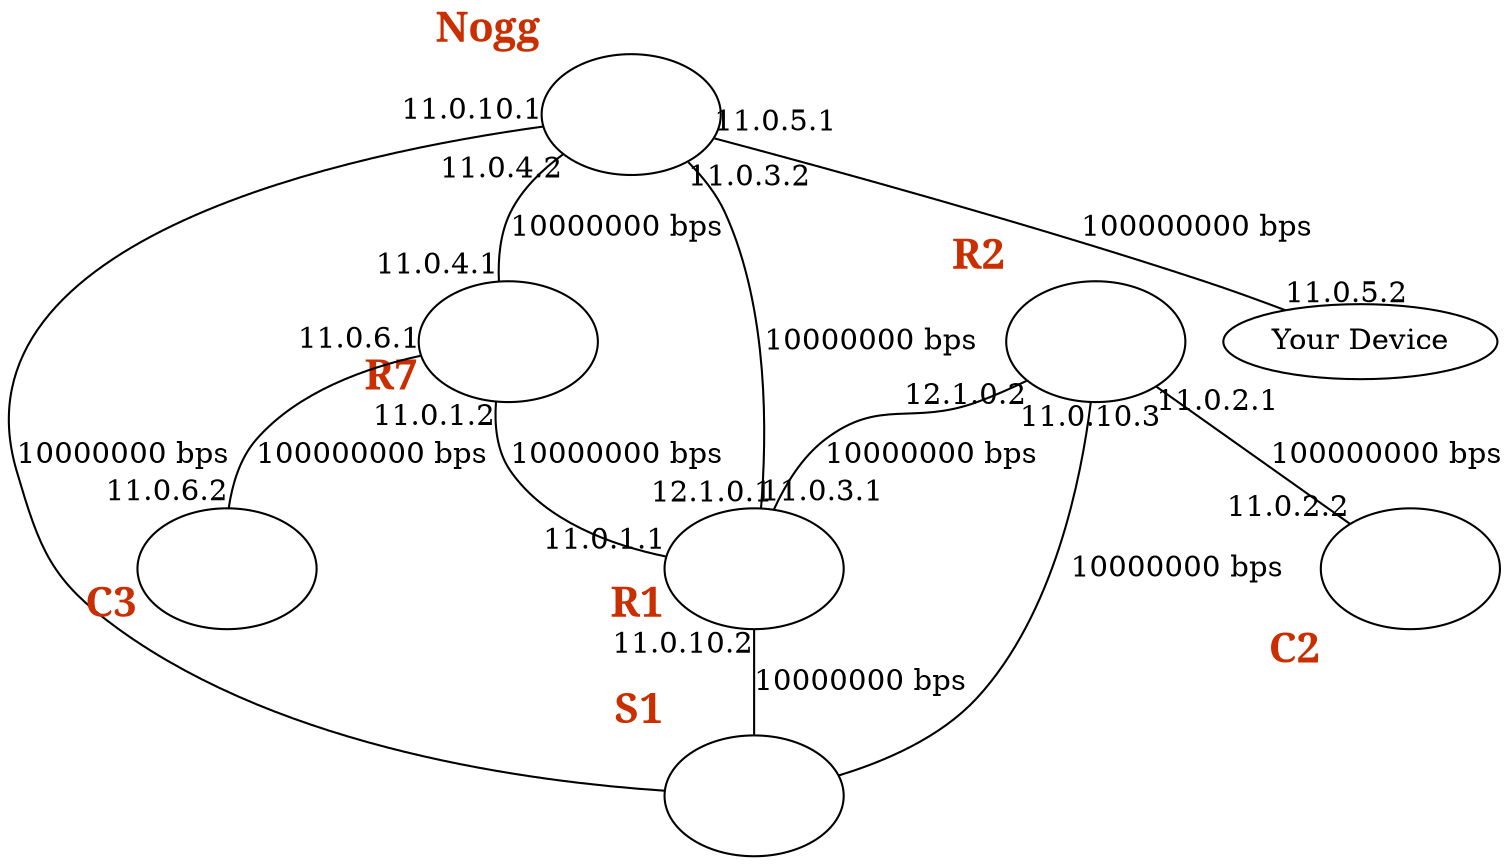// Network layout
digraph {
	Nogg [label="" fixedsize=true fontcolor="#c92f00" fontname=bold fontsize=20 height=0.8 image="./router.png" width=1.2 xlabel=Nogg]
	R7 [label="" fixedsize=true fontcolor="#c92f00" fontname=bold fontsize=20 height=0.8 image="./router.png" width=1.2 xlabel=R7]
	R2 [label="" fixedsize=true fontcolor="#c92f00" fontname=bold fontsize=20 height=0.8 image="./router.png" width=1.2 xlabel=R2]
	R1 [label="" fixedsize=true fontcolor="#c92f00" fontname=bold fontsize=20 height=0.8 image="./router.png" width=1.2 xlabel=R1]
	C3 [label="" fixedsize=true fontcolor="#c92f00" fontname=bold fontsize=20 height=0.8 image="./router.png" width=1.2 xlabel=C3]
	C2 [label="" fixedsize=true fontcolor="#c92f00" fontname=bold fontsize=20 height=0.8 image="./router.png" width=1.2 xlabel=C2]
	S1 [label="" fixedsize=true fontcolor="#c92f00" fontname=bold fontsize=20 height=0.8 image="./switch.png" width=1.2 xlabel=S1]
	Nogg -> S1 [label="10000000 bps" arrowhead=none taillabel="11.0.10.1" xlabel=""]
	R2 -> S1 [label="10000000 bps" arrowhead=none taillabel="11.0.10.3" xlabel=""]
	R1 -> S1 [label="10000000 bps" arrowhead=none taillabel="11.0.10.2" xlabel=""]
	Nogg -> "Your Device" [label="100000000 bps" arrowhead=none headlabel="11.0.5.2" taillabel="11.0.5.1" xlabel=""]
	Nogg -> R7 [label="10000000 bps" arrowhead=none headlabel="11.0.4.1" taillabel="11.0.4.2" xlabel=""]
	Nogg -> R1 [label="10000000 bps" arrowhead=none headlabel="11.0.3.1" taillabel="11.0.3.2" xlabel=""]
	R7 -> C3 [label="100000000 bps" arrowhead=none headlabel="11.0.6.2" taillabel="11.0.6.1" xlabel=""]
	R7 -> R1 [label="10000000 bps" arrowhead=none headlabel="11.0.1.1" taillabel="11.0.1.2" xlabel=""]
	R2 -> C2 [label="100000000 bps" arrowhead=none headlabel="11.0.2.2" taillabel="11.0.2.1" xlabel=""]
	R2 -> R1 [label="10000000 bps" arrowhead=none headlabel="12.1.0.1" taillabel="12.1.0.2" xlabel=""]
}
